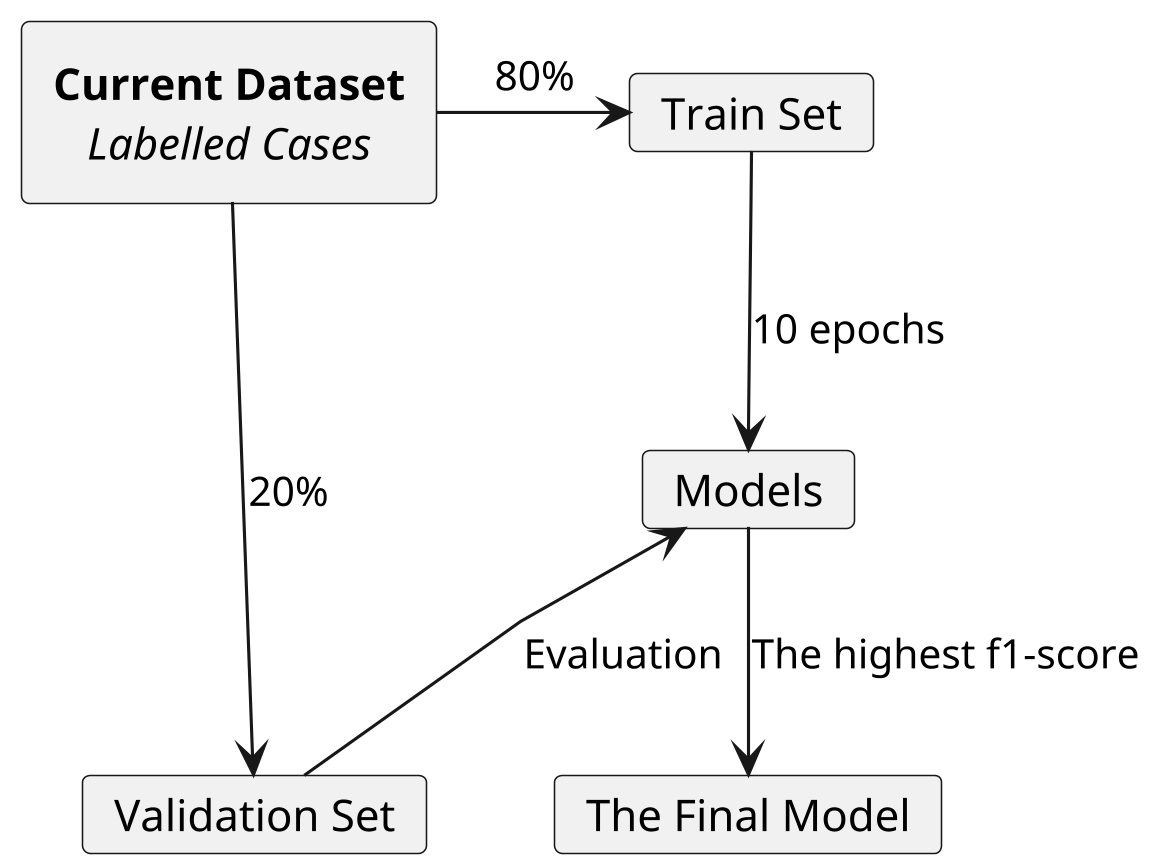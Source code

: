 @startuml dev
skinparam defaultTextAlignment center
skinparam linetype polyline
skinparam Dpi 300

skinparam monochrome true
skinparam shadowing false
skinparam classFontName Arial
' card lab1 as "Whether keep field"

' card lab2 as "The augmentation"

' card lab3 as "The datasize"

' card lab4 as "The augmented prediction"


rectangle data as "
**Current Dataset**
//Labelled Cases//"

card train as "Train Set"

together {
card test as "Validation Set"

card model as "Models"
}
card output as "The Final Model"

data -r-> train : 80%

data -r-> test : 20%

train --> model : "10 epochs"

test -u-> model : "Evaluation"

model --> output : "The highest f1-score"

@enduml
